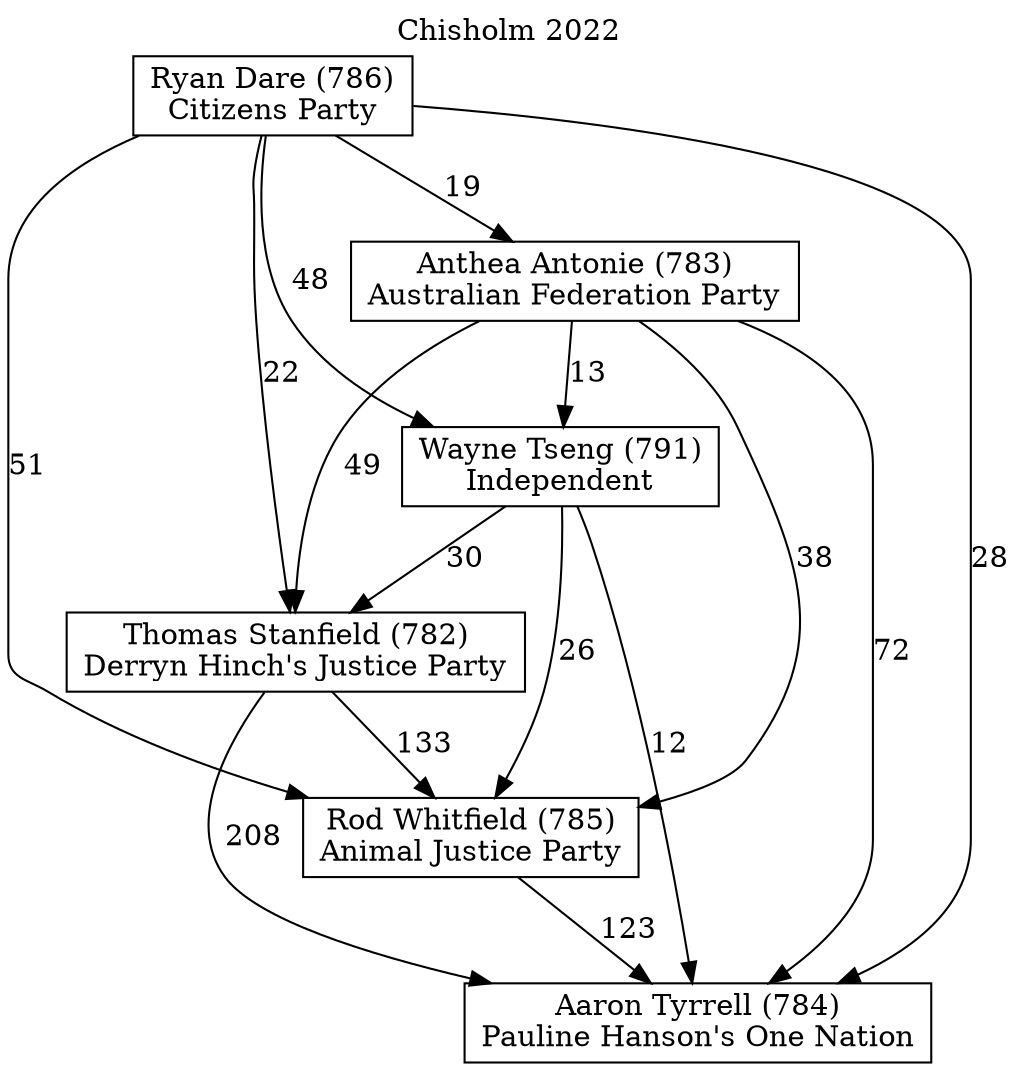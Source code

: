 // House preference flow
digraph "Aaron Tyrrell (784)_Chisholm_2022" {
	graph [label="Chisholm 2022" labelloc=t mclimit=10]
	node [shape=box]
	"Rod Whitfield (785)" [label="Rod Whitfield (785)
Animal Justice Party"]
	"Anthea Antonie (783)" [label="Anthea Antonie (783)
Australian Federation Party"]
	"Wayne Tseng (791)" [label="Wayne Tseng (791)
Independent"]
	"Thomas Stanfield (782)" [label="Thomas Stanfield (782)
Derryn Hinch's Justice Party"]
	"Ryan Dare (786)" [label="Ryan Dare (786)
Citizens Party"]
	"Aaron Tyrrell (784)" [label="Aaron Tyrrell (784)
Pauline Hanson's One Nation"]
	"Anthea Antonie (783)" -> "Aaron Tyrrell (784)" [label=72]
	"Thomas Stanfield (782)" -> "Aaron Tyrrell (784)" [label=208]
	"Wayne Tseng (791)" -> "Aaron Tyrrell (784)" [label=12]
	"Rod Whitfield (785)" -> "Aaron Tyrrell (784)" [label=123]
	"Anthea Antonie (783)" -> "Rod Whitfield (785)" [label=38]
	"Ryan Dare (786)" -> "Wayne Tseng (791)" [label=48]
	"Anthea Antonie (783)" -> "Thomas Stanfield (782)" [label=49]
	"Ryan Dare (786)" -> "Rod Whitfield (785)" [label=51]
	"Anthea Antonie (783)" -> "Wayne Tseng (791)" [label=13]
	"Wayne Tseng (791)" -> "Thomas Stanfield (782)" [label=30]
	"Thomas Stanfield (782)" -> "Rod Whitfield (785)" [label=133]
	"Ryan Dare (786)" -> "Aaron Tyrrell (784)" [label=28]
	"Ryan Dare (786)" -> "Anthea Antonie (783)" [label=19]
	"Ryan Dare (786)" -> "Thomas Stanfield (782)" [label=22]
	"Wayne Tseng (791)" -> "Rod Whitfield (785)" [label=26]
}
